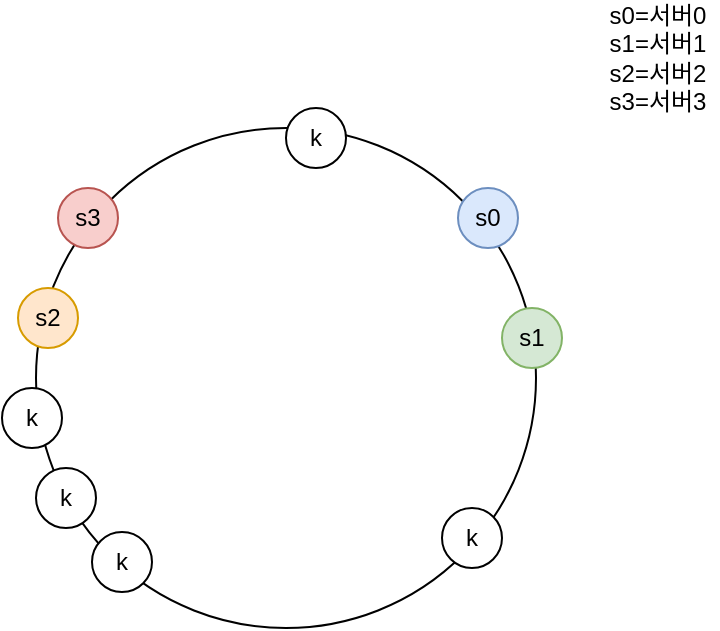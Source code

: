 <mxfile version="26.0.16">
  <diagram name="페이지-1" id="ETICEkEudbnyweDQtBLn">
    <mxGraphModel dx="1434" dy="772" grid="1" gridSize="10" guides="1" tooltips="1" connect="1" arrows="1" fold="1" page="1" pageScale="1" pageWidth="827" pageHeight="1169" math="0" shadow="0">
      <root>
        <mxCell id="0" />
        <mxCell id="1" parent="0" />
        <mxCell id="wjyR_cekNAds7DpMnqcA-1" value="" style="ellipse;whiteSpace=wrap;html=1;fillColor=none;" vertex="1" parent="1">
          <mxGeometry x="289" y="140" width="250" height="250" as="geometry" />
        </mxCell>
        <mxCell id="wjyR_cekNAds7DpMnqcA-2" value="s1" style="ellipse;whiteSpace=wrap;html=1;fillColor=#d5e8d4;strokeColor=#82b366;" vertex="1" parent="1">
          <mxGeometry x="522" y="230" width="30" height="30" as="geometry" />
        </mxCell>
        <mxCell id="wjyR_cekNAds7DpMnqcA-3" value="s2" style="ellipse;whiteSpace=wrap;html=1;fillColor=#ffe6cc;strokeColor=#d79b00;" vertex="1" parent="1">
          <mxGeometry x="280" y="220" width="30" height="30" as="geometry" />
        </mxCell>
        <mxCell id="wjyR_cekNAds7DpMnqcA-4" value="s3" style="ellipse;whiteSpace=wrap;html=1;fillColor=#f8cecc;strokeColor=#b85450;" vertex="1" parent="1">
          <mxGeometry x="300" y="170" width="30" height="30" as="geometry" />
        </mxCell>
        <mxCell id="wjyR_cekNAds7DpMnqcA-5" value="s0" style="ellipse;whiteSpace=wrap;html=1;fillColor=#dae8fc;strokeColor=#6c8ebf;" vertex="1" parent="1">
          <mxGeometry x="500" y="170" width="30" height="30" as="geometry" />
        </mxCell>
        <mxCell id="wjyR_cekNAds7DpMnqcA-6" value="s0=서버0&lt;div&gt;s1=서버1&lt;/div&gt;&lt;div&gt;s2=서버2&lt;/div&gt;&lt;div&gt;s3=서버3&lt;/div&gt;" style="text;html=1;align=center;verticalAlign=middle;whiteSpace=wrap;rounded=0;" vertex="1" parent="1">
          <mxGeometry x="570" y="90" width="60" height="30" as="geometry" />
        </mxCell>
        <mxCell id="wjyR_cekNAds7DpMnqcA-10" value="k" style="ellipse;whiteSpace=wrap;html=1;" vertex="1" parent="1">
          <mxGeometry x="272" y="270" width="30" height="30" as="geometry" />
        </mxCell>
        <mxCell id="wjyR_cekNAds7DpMnqcA-11" value="k" style="ellipse;whiteSpace=wrap;html=1;" vertex="1" parent="1">
          <mxGeometry x="289" y="310" width="30" height="30" as="geometry" />
        </mxCell>
        <mxCell id="wjyR_cekNAds7DpMnqcA-12" value="k" style="ellipse;whiteSpace=wrap;html=1;" vertex="1" parent="1">
          <mxGeometry x="317" y="342" width="30" height="30" as="geometry" />
        </mxCell>
        <mxCell id="wjyR_cekNAds7DpMnqcA-13" value="k" style="ellipse;whiteSpace=wrap;html=1;" vertex="1" parent="1">
          <mxGeometry x="492" y="330" width="30" height="30" as="geometry" />
        </mxCell>
        <mxCell id="wjyR_cekNAds7DpMnqcA-14" value="k" style="ellipse;whiteSpace=wrap;html=1;" vertex="1" parent="1">
          <mxGeometry x="414" y="130" width="30" height="30" as="geometry" />
        </mxCell>
      </root>
    </mxGraphModel>
  </diagram>
</mxfile>
